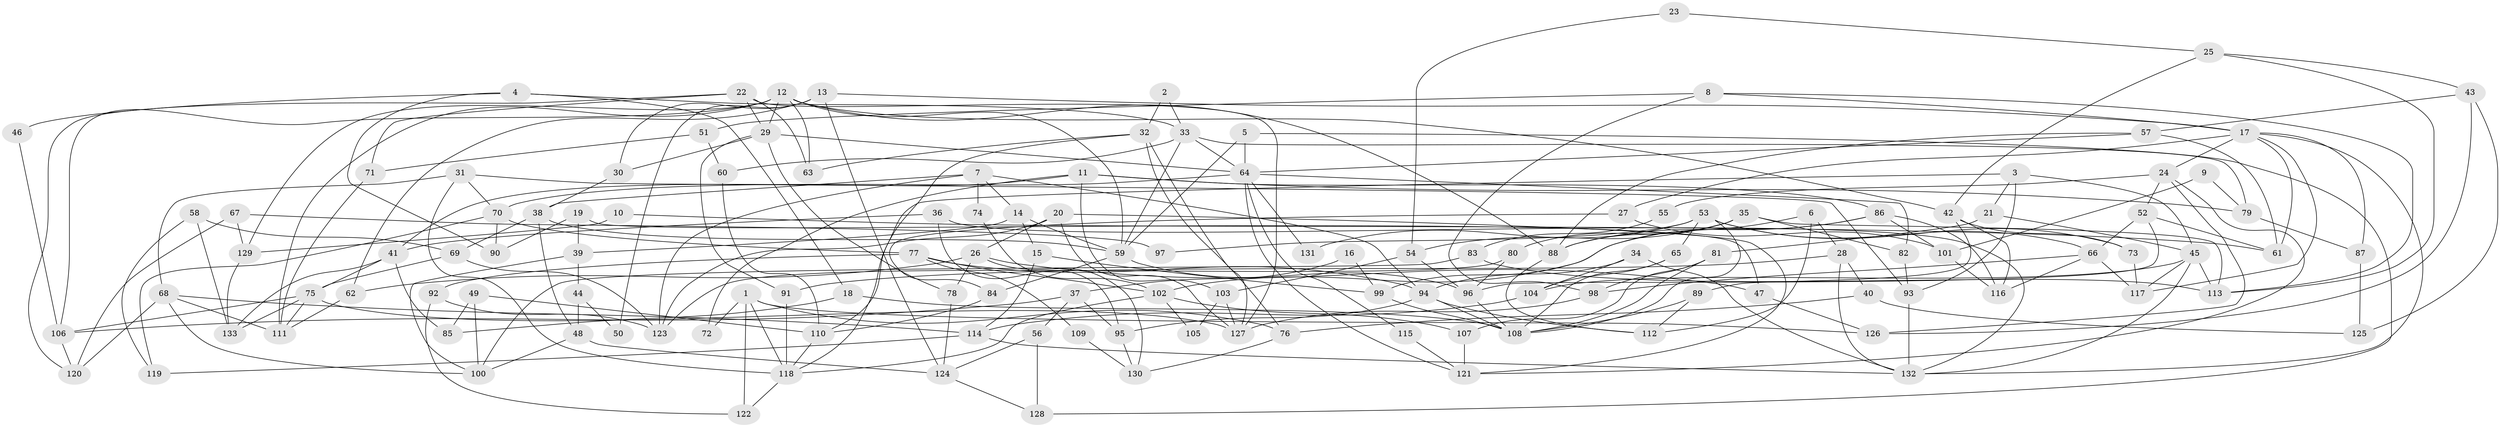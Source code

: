 // Generated by graph-tools (version 1.1) at 2025/11/02/27/25 16:11:18]
// undirected, 133 vertices, 266 edges
graph export_dot {
graph [start="1"]
  node [color=gray90,style=filled];
  1;
  2;
  3;
  4;
  5;
  6;
  7;
  8;
  9;
  10;
  11;
  12;
  13;
  14;
  15;
  16;
  17;
  18;
  19;
  20;
  21;
  22;
  23;
  24;
  25;
  26;
  27;
  28;
  29;
  30;
  31;
  32;
  33;
  34;
  35;
  36;
  37;
  38;
  39;
  40;
  41;
  42;
  43;
  44;
  45;
  46;
  47;
  48;
  49;
  50;
  51;
  52;
  53;
  54;
  55;
  56;
  57;
  58;
  59;
  60;
  61;
  62;
  63;
  64;
  65;
  66;
  67;
  68;
  69;
  70;
  71;
  72;
  73;
  74;
  75;
  76;
  77;
  78;
  79;
  80;
  81;
  82;
  83;
  84;
  85;
  86;
  87;
  88;
  89;
  90;
  91;
  92;
  93;
  94;
  95;
  96;
  97;
  98;
  99;
  100;
  101;
  102;
  103;
  104;
  105;
  106;
  107;
  108;
  109;
  110;
  111;
  112;
  113;
  114;
  115;
  116;
  117;
  118;
  119;
  120;
  121;
  122;
  123;
  124;
  125;
  126;
  127;
  128;
  129;
  130;
  131;
  132;
  133;
  1 -- 76;
  1 -- 118;
  1 -- 72;
  1 -- 122;
  1 -- 126;
  2 -- 33;
  2 -- 32;
  3 -- 110;
  3 -- 21;
  3 -- 45;
  3 -- 93;
  4 -- 18;
  4 -- 90;
  4 -- 33;
  4 -- 46;
  5 -- 64;
  5 -- 59;
  5 -- 128;
  6 -- 112;
  6 -- 28;
  6 -- 99;
  7 -- 14;
  7 -- 38;
  7 -- 74;
  7 -- 94;
  7 -- 123;
  8 -- 17;
  8 -- 98;
  8 -- 51;
  8 -- 113;
  9 -- 79;
  9 -- 101;
  10 -- 61;
  10 -- 129;
  11 -- 41;
  11 -- 103;
  11 -- 72;
  11 -- 79;
  11 -- 86;
  12 -- 59;
  12 -- 88;
  12 -- 29;
  12 -- 42;
  12 -- 63;
  12 -- 106;
  12 -- 111;
  12 -- 129;
  13 -- 124;
  13 -- 30;
  13 -- 17;
  13 -- 50;
  13 -- 62;
  14 -- 59;
  14 -- 15;
  14 -- 39;
  15 -- 99;
  15 -- 114;
  16 -- 37;
  16 -- 99;
  17 -- 117;
  17 -- 24;
  17 -- 27;
  17 -- 61;
  17 -- 87;
  17 -- 132;
  18 -- 108;
  18 -- 85;
  19 -- 47;
  19 -- 39;
  19 -- 90;
  20 -- 121;
  20 -- 123;
  20 -- 26;
  20 -- 127;
  21 -- 45;
  21 -- 81;
  22 -- 29;
  22 -- 120;
  22 -- 63;
  22 -- 71;
  22 -- 127;
  23 -- 54;
  23 -- 25;
  24 -- 126;
  24 -- 52;
  24 -- 55;
  24 -- 121;
  25 -- 113;
  25 -- 42;
  25 -- 43;
  26 -- 62;
  26 -- 47;
  26 -- 78;
  26 -- 130;
  27 -- 101;
  27 -- 84;
  28 -- 91;
  28 -- 132;
  28 -- 40;
  29 -- 64;
  29 -- 30;
  29 -- 78;
  29 -- 91;
  30 -- 38;
  31 -- 93;
  31 -- 118;
  31 -- 68;
  31 -- 70;
  32 -- 63;
  32 -- 127;
  32 -- 76;
  32 -- 118;
  33 -- 64;
  33 -- 59;
  33 -- 60;
  33 -- 79;
  34 -- 94;
  34 -- 104;
  34 -- 132;
  35 -- 82;
  35 -- 113;
  35 -- 54;
  35 -- 80;
  35 -- 88;
  36 -- 41;
  36 -- 132;
  36 -- 95;
  37 -- 95;
  37 -- 106;
  37 -- 56;
  38 -- 59;
  38 -- 69;
  38 -- 48;
  39 -- 100;
  39 -- 44;
  40 -- 76;
  40 -- 125;
  41 -- 133;
  41 -- 75;
  41 -- 85;
  42 -- 116;
  42 -- 73;
  42 -- 89;
  43 -- 125;
  43 -- 57;
  43 -- 126;
  44 -- 48;
  44 -- 50;
  45 -- 132;
  45 -- 104;
  45 -- 113;
  45 -- 117;
  46 -- 106;
  47 -- 126;
  48 -- 124;
  48 -- 100;
  49 -- 100;
  49 -- 110;
  49 -- 85;
  51 -- 71;
  51 -- 60;
  52 -- 96;
  52 -- 61;
  52 -- 66;
  53 -- 66;
  53 -- 108;
  53 -- 65;
  53 -- 73;
  53 -- 97;
  53 -- 131;
  54 -- 96;
  54 -- 103;
  55 -- 83;
  56 -- 124;
  56 -- 128;
  57 -- 61;
  57 -- 64;
  57 -- 88;
  58 -- 119;
  58 -- 69;
  58 -- 133;
  59 -- 96;
  59 -- 84;
  60 -- 110;
  62 -- 111;
  64 -- 70;
  64 -- 82;
  64 -- 115;
  64 -- 121;
  64 -- 131;
  65 -- 108;
  65 -- 104;
  66 -- 117;
  66 -- 98;
  66 -- 116;
  67 -- 129;
  67 -- 120;
  67 -- 97;
  68 -- 114;
  68 -- 100;
  68 -- 111;
  68 -- 120;
  69 -- 75;
  69 -- 123;
  70 -- 77;
  70 -- 90;
  70 -- 119;
  71 -- 111;
  73 -- 117;
  74 -- 102;
  75 -- 111;
  75 -- 127;
  75 -- 106;
  75 -- 133;
  76 -- 130;
  77 -- 102;
  77 -- 94;
  77 -- 92;
  77 -- 109;
  78 -- 124;
  79 -- 87;
  80 -- 123;
  80 -- 96;
  81 -- 98;
  81 -- 107;
  81 -- 108;
  82 -- 93;
  83 -- 100;
  83 -- 113;
  84 -- 110;
  86 -- 88;
  86 -- 101;
  86 -- 102;
  86 -- 116;
  87 -- 125;
  88 -- 112;
  89 -- 108;
  89 -- 112;
  91 -- 118;
  92 -- 122;
  92 -- 123;
  93 -- 132;
  94 -- 112;
  94 -- 95;
  94 -- 108;
  95 -- 130;
  96 -- 108;
  98 -- 127;
  99 -- 108;
  101 -- 116;
  102 -- 118;
  102 -- 105;
  102 -- 107;
  103 -- 127;
  103 -- 105;
  104 -- 114;
  106 -- 120;
  107 -- 121;
  109 -- 130;
  110 -- 118;
  114 -- 132;
  114 -- 119;
  115 -- 121;
  118 -- 122;
  124 -- 128;
  129 -- 133;
}
